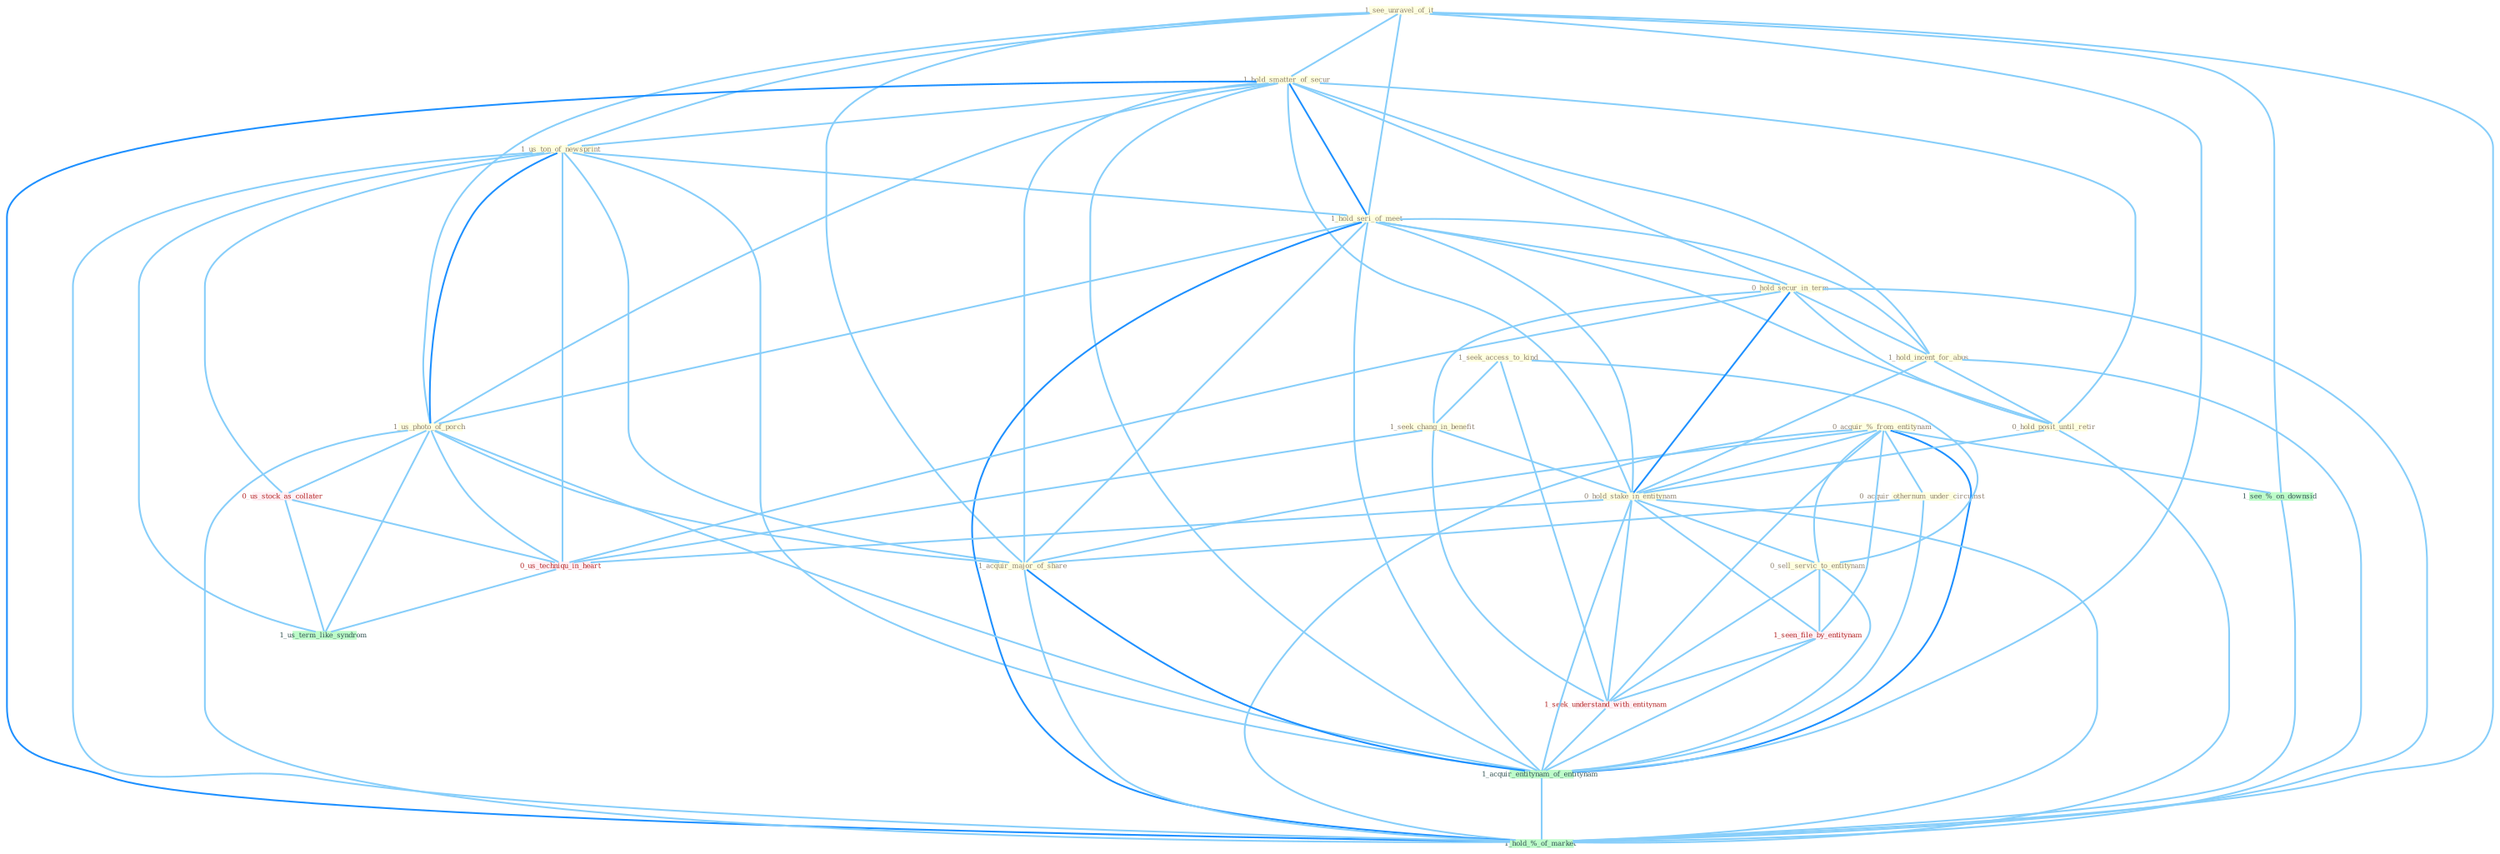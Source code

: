 Graph G{ 
    node
    [shape=polygon,style=filled,width=.5,height=.06,color="#BDFCC9",fixedsize=true,fontsize=4,
    fontcolor="#2f4f4f"];
    {node
    [color="#ffffe0", fontcolor="#8b7d6b"] "0_acquir_%_from_entitynam " "1_seek_access_to_kind " "1_see_unravel_of_it " "1_hold_smatter_of_secur " "1_us_ton_of_newsprint " "0_acquir_othernum_under_circumst " "1_hold_seri_of_meet " "1_us_photo_of_porch " "0_hold_secur_in_term " "1_hold_incent_for_abus " "1_seek_chang_in_benefit " "0_hold_posit_until_retir " "0_hold_stake_in_entitynam " "1_acquir_major_of_share " "0_sell_servic_to_entitynam "}
{node [color="#fff0f5", fontcolor="#b22222"] "1_seen_file_by_entitynam " "0_us_stock_as_collater " "1_seek_understand_with_entitynam " "0_us_techniqu_in_heart "}
edge [color="#B0E2FF"];

	"0_acquir_%_from_entitynam " -- "0_acquir_othernum_under_circumst " [w="1", color="#87cefa" ];
	"0_acquir_%_from_entitynam " -- "0_hold_stake_in_entitynam " [w="1", color="#87cefa" ];
	"0_acquir_%_from_entitynam " -- "1_acquir_major_of_share " [w="1", color="#87cefa" ];
	"0_acquir_%_from_entitynam " -- "0_sell_servic_to_entitynam " [w="1", color="#87cefa" ];
	"0_acquir_%_from_entitynam " -- "1_seen_file_by_entitynam " [w="1", color="#87cefa" ];
	"0_acquir_%_from_entitynam " -- "1_seek_understand_with_entitynam " [w="1", color="#87cefa" ];
	"0_acquir_%_from_entitynam " -- "1_acquir_entitynam_of_entitynam " [w="2", color="#1e90ff" , len=0.8];
	"0_acquir_%_from_entitynam " -- "1_see_%_on_downsid " [w="1", color="#87cefa" ];
	"0_acquir_%_from_entitynam " -- "1_hold_%_of_market " [w="1", color="#87cefa" ];
	"1_seek_access_to_kind " -- "1_seek_chang_in_benefit " [w="1", color="#87cefa" ];
	"1_seek_access_to_kind " -- "0_sell_servic_to_entitynam " [w="1", color="#87cefa" ];
	"1_seek_access_to_kind " -- "1_seek_understand_with_entitynam " [w="1", color="#87cefa" ];
	"1_see_unravel_of_it " -- "1_hold_smatter_of_secur " [w="1", color="#87cefa" ];
	"1_see_unravel_of_it " -- "1_us_ton_of_newsprint " [w="1", color="#87cefa" ];
	"1_see_unravel_of_it " -- "1_hold_seri_of_meet " [w="1", color="#87cefa" ];
	"1_see_unravel_of_it " -- "1_us_photo_of_porch " [w="1", color="#87cefa" ];
	"1_see_unravel_of_it " -- "1_acquir_major_of_share " [w="1", color="#87cefa" ];
	"1_see_unravel_of_it " -- "1_acquir_entitynam_of_entitynam " [w="1", color="#87cefa" ];
	"1_see_unravel_of_it " -- "1_see_%_on_downsid " [w="1", color="#87cefa" ];
	"1_see_unravel_of_it " -- "1_hold_%_of_market " [w="1", color="#87cefa" ];
	"1_hold_smatter_of_secur " -- "1_us_ton_of_newsprint " [w="1", color="#87cefa" ];
	"1_hold_smatter_of_secur " -- "1_hold_seri_of_meet " [w="2", color="#1e90ff" , len=0.8];
	"1_hold_smatter_of_secur " -- "1_us_photo_of_porch " [w="1", color="#87cefa" ];
	"1_hold_smatter_of_secur " -- "0_hold_secur_in_term " [w="1", color="#87cefa" ];
	"1_hold_smatter_of_secur " -- "1_hold_incent_for_abus " [w="1", color="#87cefa" ];
	"1_hold_smatter_of_secur " -- "0_hold_posit_until_retir " [w="1", color="#87cefa" ];
	"1_hold_smatter_of_secur " -- "0_hold_stake_in_entitynam " [w="1", color="#87cefa" ];
	"1_hold_smatter_of_secur " -- "1_acquir_major_of_share " [w="1", color="#87cefa" ];
	"1_hold_smatter_of_secur " -- "1_acquir_entitynam_of_entitynam " [w="1", color="#87cefa" ];
	"1_hold_smatter_of_secur " -- "1_hold_%_of_market " [w="2", color="#1e90ff" , len=0.8];
	"1_us_ton_of_newsprint " -- "1_hold_seri_of_meet " [w="1", color="#87cefa" ];
	"1_us_ton_of_newsprint " -- "1_us_photo_of_porch " [w="2", color="#1e90ff" , len=0.8];
	"1_us_ton_of_newsprint " -- "1_acquir_major_of_share " [w="1", color="#87cefa" ];
	"1_us_ton_of_newsprint " -- "0_us_stock_as_collater " [w="1", color="#87cefa" ];
	"1_us_ton_of_newsprint " -- "1_acquir_entitynam_of_entitynam " [w="1", color="#87cefa" ];
	"1_us_ton_of_newsprint " -- "0_us_techniqu_in_heart " [w="1", color="#87cefa" ];
	"1_us_ton_of_newsprint " -- "1_us_term_like_syndrom " [w="1", color="#87cefa" ];
	"1_us_ton_of_newsprint " -- "1_hold_%_of_market " [w="1", color="#87cefa" ];
	"0_acquir_othernum_under_circumst " -- "1_acquir_major_of_share " [w="1", color="#87cefa" ];
	"0_acquir_othernum_under_circumst " -- "1_acquir_entitynam_of_entitynam " [w="1", color="#87cefa" ];
	"1_hold_seri_of_meet " -- "1_us_photo_of_porch " [w="1", color="#87cefa" ];
	"1_hold_seri_of_meet " -- "0_hold_secur_in_term " [w="1", color="#87cefa" ];
	"1_hold_seri_of_meet " -- "1_hold_incent_for_abus " [w="1", color="#87cefa" ];
	"1_hold_seri_of_meet " -- "0_hold_posit_until_retir " [w="1", color="#87cefa" ];
	"1_hold_seri_of_meet " -- "0_hold_stake_in_entitynam " [w="1", color="#87cefa" ];
	"1_hold_seri_of_meet " -- "1_acquir_major_of_share " [w="1", color="#87cefa" ];
	"1_hold_seri_of_meet " -- "1_acquir_entitynam_of_entitynam " [w="1", color="#87cefa" ];
	"1_hold_seri_of_meet " -- "1_hold_%_of_market " [w="2", color="#1e90ff" , len=0.8];
	"1_us_photo_of_porch " -- "1_acquir_major_of_share " [w="1", color="#87cefa" ];
	"1_us_photo_of_porch " -- "0_us_stock_as_collater " [w="1", color="#87cefa" ];
	"1_us_photo_of_porch " -- "1_acquir_entitynam_of_entitynam " [w="1", color="#87cefa" ];
	"1_us_photo_of_porch " -- "0_us_techniqu_in_heart " [w="1", color="#87cefa" ];
	"1_us_photo_of_porch " -- "1_us_term_like_syndrom " [w="1", color="#87cefa" ];
	"1_us_photo_of_porch " -- "1_hold_%_of_market " [w="1", color="#87cefa" ];
	"0_hold_secur_in_term " -- "1_hold_incent_for_abus " [w="1", color="#87cefa" ];
	"0_hold_secur_in_term " -- "1_seek_chang_in_benefit " [w="1", color="#87cefa" ];
	"0_hold_secur_in_term " -- "0_hold_posit_until_retir " [w="1", color="#87cefa" ];
	"0_hold_secur_in_term " -- "0_hold_stake_in_entitynam " [w="2", color="#1e90ff" , len=0.8];
	"0_hold_secur_in_term " -- "0_us_techniqu_in_heart " [w="1", color="#87cefa" ];
	"0_hold_secur_in_term " -- "1_hold_%_of_market " [w="1", color="#87cefa" ];
	"1_hold_incent_for_abus " -- "0_hold_posit_until_retir " [w="1", color="#87cefa" ];
	"1_hold_incent_for_abus " -- "0_hold_stake_in_entitynam " [w="1", color="#87cefa" ];
	"1_hold_incent_for_abus " -- "1_hold_%_of_market " [w="1", color="#87cefa" ];
	"1_seek_chang_in_benefit " -- "0_hold_stake_in_entitynam " [w="1", color="#87cefa" ];
	"1_seek_chang_in_benefit " -- "1_seek_understand_with_entitynam " [w="1", color="#87cefa" ];
	"1_seek_chang_in_benefit " -- "0_us_techniqu_in_heart " [w="1", color="#87cefa" ];
	"0_hold_posit_until_retir " -- "0_hold_stake_in_entitynam " [w="1", color="#87cefa" ];
	"0_hold_posit_until_retir " -- "1_hold_%_of_market " [w="1", color="#87cefa" ];
	"0_hold_stake_in_entitynam " -- "0_sell_servic_to_entitynam " [w="1", color="#87cefa" ];
	"0_hold_stake_in_entitynam " -- "1_seen_file_by_entitynam " [w="1", color="#87cefa" ];
	"0_hold_stake_in_entitynam " -- "1_seek_understand_with_entitynam " [w="1", color="#87cefa" ];
	"0_hold_stake_in_entitynam " -- "1_acquir_entitynam_of_entitynam " [w="1", color="#87cefa" ];
	"0_hold_stake_in_entitynam " -- "0_us_techniqu_in_heart " [w="1", color="#87cefa" ];
	"0_hold_stake_in_entitynam " -- "1_hold_%_of_market " [w="1", color="#87cefa" ];
	"1_acquir_major_of_share " -- "1_acquir_entitynam_of_entitynam " [w="2", color="#1e90ff" , len=0.8];
	"1_acquir_major_of_share " -- "1_hold_%_of_market " [w="1", color="#87cefa" ];
	"0_sell_servic_to_entitynam " -- "1_seen_file_by_entitynam " [w="1", color="#87cefa" ];
	"0_sell_servic_to_entitynam " -- "1_seek_understand_with_entitynam " [w="1", color="#87cefa" ];
	"0_sell_servic_to_entitynam " -- "1_acquir_entitynam_of_entitynam " [w="1", color="#87cefa" ];
	"1_seen_file_by_entitynam " -- "1_seek_understand_with_entitynam " [w="1", color="#87cefa" ];
	"1_seen_file_by_entitynam " -- "1_acquir_entitynam_of_entitynam " [w="1", color="#87cefa" ];
	"0_us_stock_as_collater " -- "0_us_techniqu_in_heart " [w="1", color="#87cefa" ];
	"0_us_stock_as_collater " -- "1_us_term_like_syndrom " [w="1", color="#87cefa" ];
	"1_seek_understand_with_entitynam " -- "1_acquir_entitynam_of_entitynam " [w="1", color="#87cefa" ];
	"1_acquir_entitynam_of_entitynam " -- "1_hold_%_of_market " [w="1", color="#87cefa" ];
	"0_us_techniqu_in_heart " -- "1_us_term_like_syndrom " [w="1", color="#87cefa" ];
	"1_see_%_on_downsid " -- "1_hold_%_of_market " [w="1", color="#87cefa" ];
}